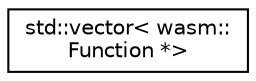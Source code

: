 digraph "Graphical Class Hierarchy"
{
  edge [fontname="Helvetica",fontsize="10",labelfontname="Helvetica",labelfontsize="10"];
  node [fontname="Helvetica",fontsize="10",shape=record];
  rankdir="LR";
  Node0 [label="std::vector\< wasm::\lFunction *\>",height=0.2,width=0.4,color="black", fillcolor="white", style="filled",URL="$classstd_1_1vector.html"];
}
